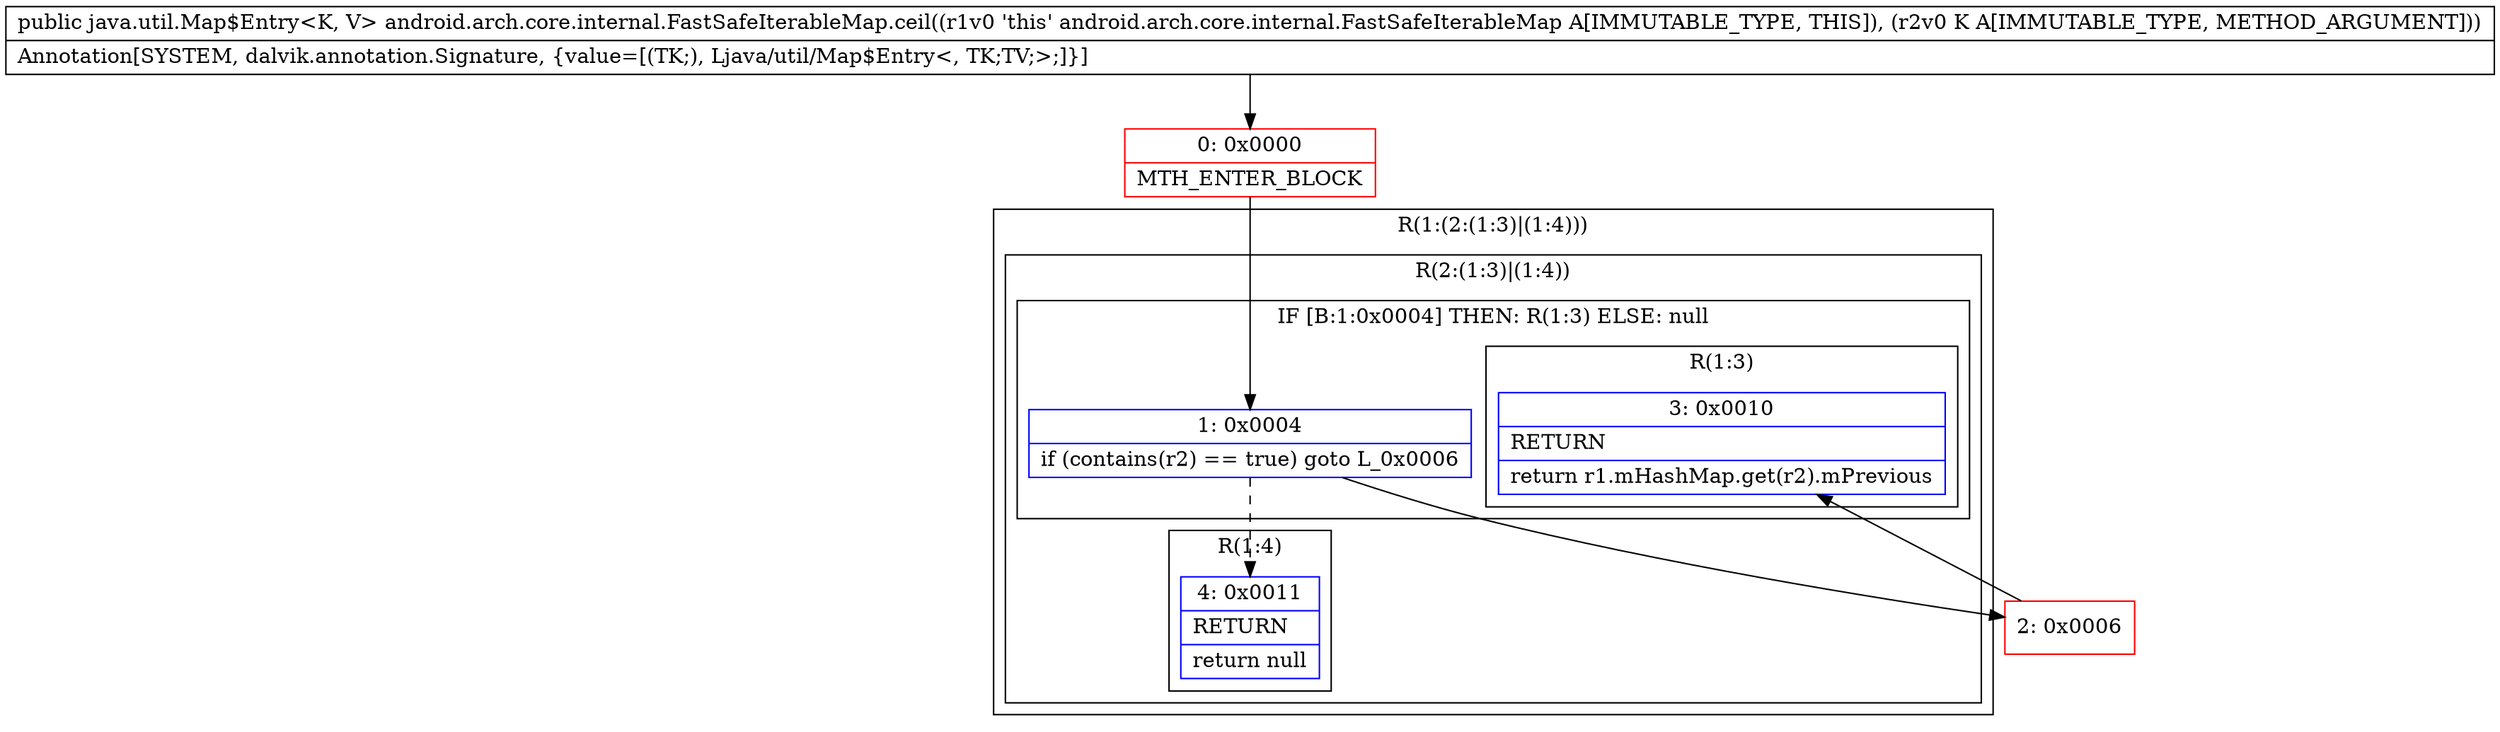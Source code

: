 digraph "CFG forandroid.arch.core.internal.FastSafeIterableMap.ceil(Ljava\/lang\/Object;)Ljava\/util\/Map$Entry;" {
subgraph cluster_Region_1391618983 {
label = "R(1:(2:(1:3)|(1:4)))";
node [shape=record,color=blue];
subgraph cluster_Region_632566023 {
label = "R(2:(1:3)|(1:4))";
node [shape=record,color=blue];
subgraph cluster_IfRegion_1924745471 {
label = "IF [B:1:0x0004] THEN: R(1:3) ELSE: null";
node [shape=record,color=blue];
Node_1 [shape=record,label="{1\:\ 0x0004|if (contains(r2) == true) goto L_0x0006\l}"];
subgraph cluster_Region_868320210 {
label = "R(1:3)";
node [shape=record,color=blue];
Node_3 [shape=record,label="{3\:\ 0x0010|RETURN\l|return r1.mHashMap.get(r2).mPrevious\l}"];
}
}
subgraph cluster_Region_1924102494 {
label = "R(1:4)";
node [shape=record,color=blue];
Node_4 [shape=record,label="{4\:\ 0x0011|RETURN\l|return null\l}"];
}
}
}
Node_0 [shape=record,color=red,label="{0\:\ 0x0000|MTH_ENTER_BLOCK\l}"];
Node_2 [shape=record,color=red,label="{2\:\ 0x0006}"];
MethodNode[shape=record,label="{public java.util.Map$Entry\<K, V\> android.arch.core.internal.FastSafeIterableMap.ceil((r1v0 'this' android.arch.core.internal.FastSafeIterableMap A[IMMUTABLE_TYPE, THIS]), (r2v0 K A[IMMUTABLE_TYPE, METHOD_ARGUMENT]))  | Annotation[SYSTEM, dalvik.annotation.Signature, \{value=[(TK;), Ljava\/util\/Map$Entry\<, TK;TV;\>;]\}]\l}"];
MethodNode -> Node_0;
Node_1 -> Node_2;
Node_1 -> Node_4[style=dashed];
Node_0 -> Node_1;
Node_2 -> Node_3;
}

